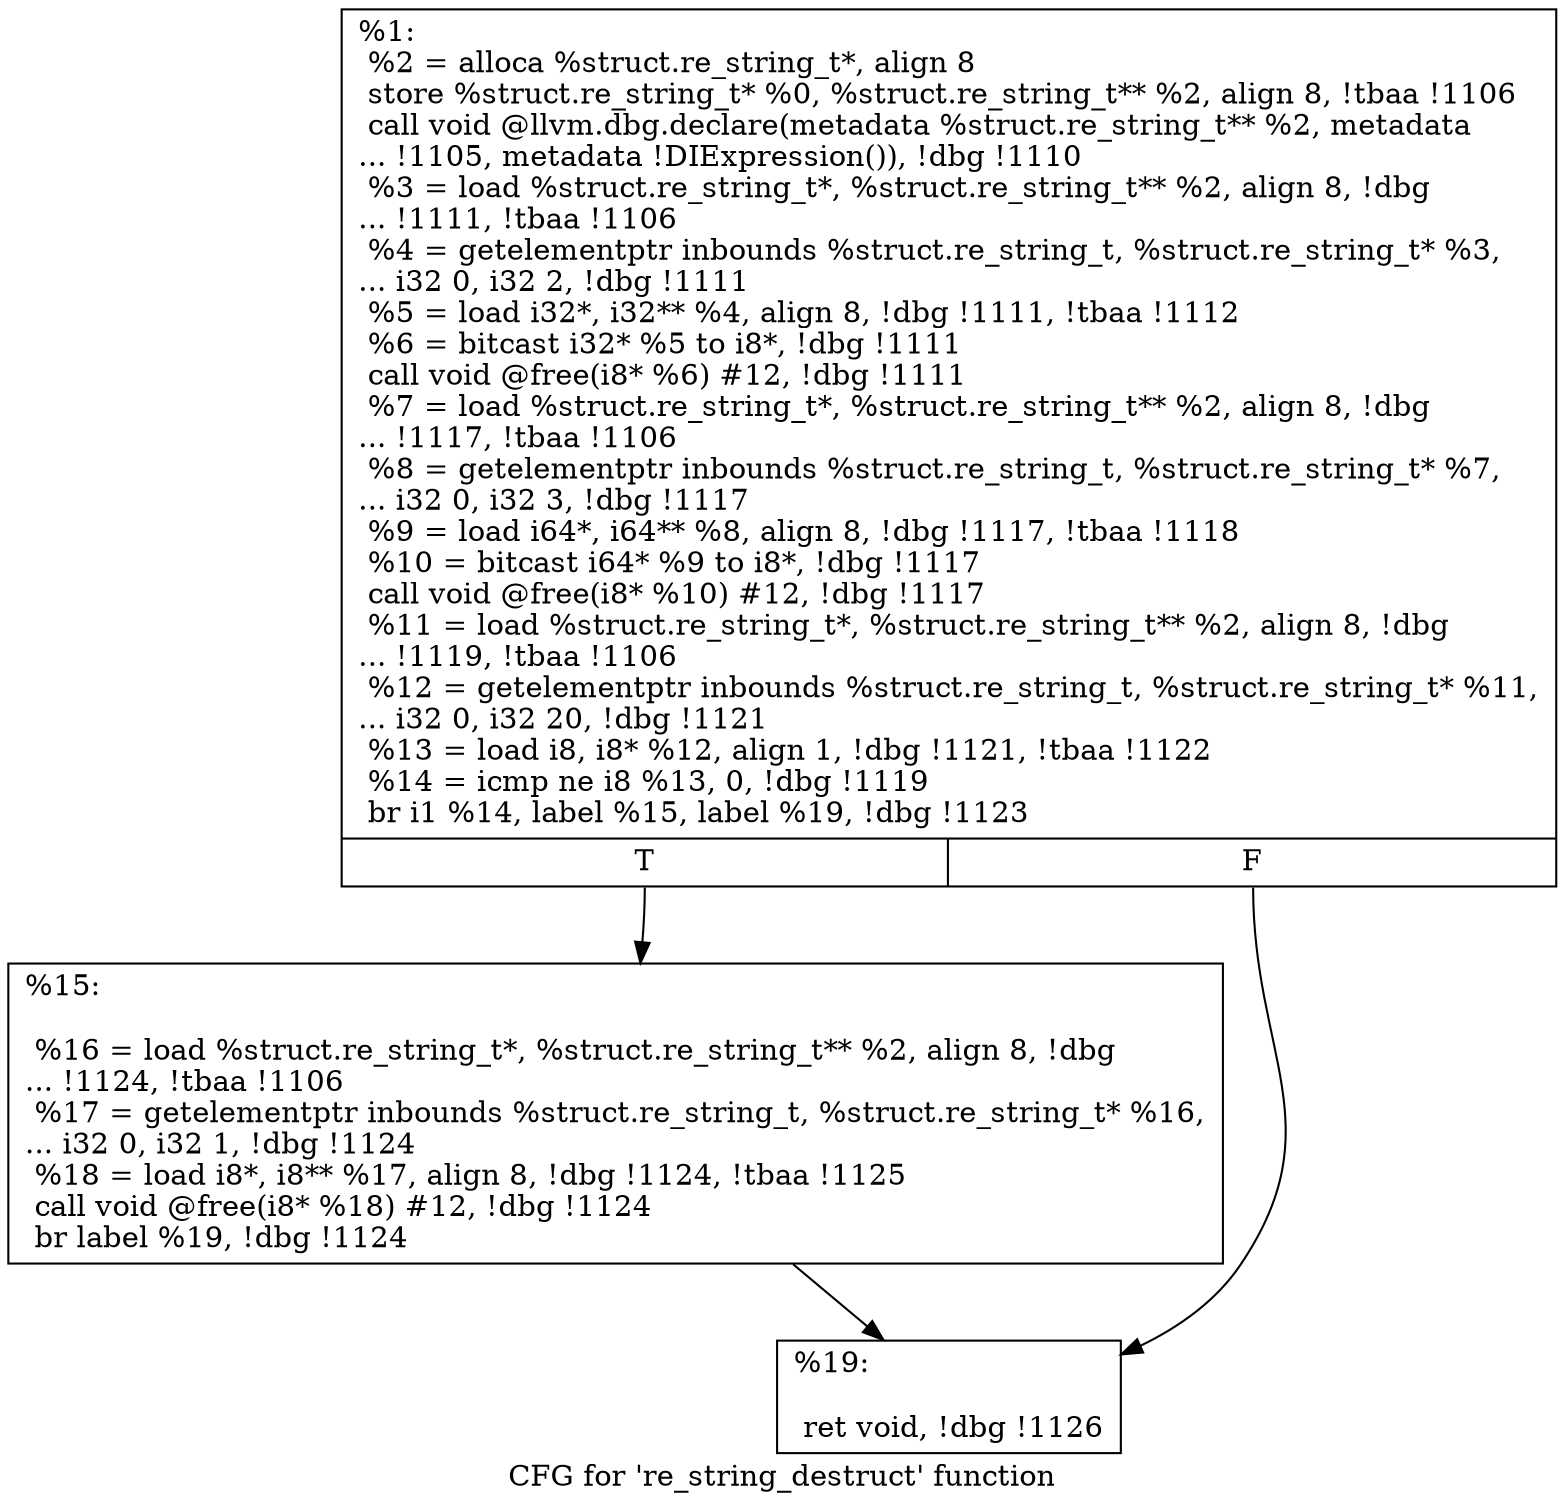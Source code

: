 digraph "CFG for 're_string_destruct' function" {
	label="CFG for 're_string_destruct' function";

	Node0xac2eb0 [shape=record,label="{%1:\l  %2 = alloca %struct.re_string_t*, align 8\l  store %struct.re_string_t* %0, %struct.re_string_t** %2, align 8, !tbaa !1106\l  call void @llvm.dbg.declare(metadata %struct.re_string_t** %2, metadata\l... !1105, metadata !DIExpression()), !dbg !1110\l  %3 = load %struct.re_string_t*, %struct.re_string_t** %2, align 8, !dbg\l... !1111, !tbaa !1106\l  %4 = getelementptr inbounds %struct.re_string_t, %struct.re_string_t* %3,\l... i32 0, i32 2, !dbg !1111\l  %5 = load i32*, i32** %4, align 8, !dbg !1111, !tbaa !1112\l  %6 = bitcast i32* %5 to i8*, !dbg !1111\l  call void @free(i8* %6) #12, !dbg !1111\l  %7 = load %struct.re_string_t*, %struct.re_string_t** %2, align 8, !dbg\l... !1117, !tbaa !1106\l  %8 = getelementptr inbounds %struct.re_string_t, %struct.re_string_t* %7,\l... i32 0, i32 3, !dbg !1117\l  %9 = load i64*, i64** %8, align 8, !dbg !1117, !tbaa !1118\l  %10 = bitcast i64* %9 to i8*, !dbg !1117\l  call void @free(i8* %10) #12, !dbg !1117\l  %11 = load %struct.re_string_t*, %struct.re_string_t** %2, align 8, !dbg\l... !1119, !tbaa !1106\l  %12 = getelementptr inbounds %struct.re_string_t, %struct.re_string_t* %11,\l... i32 0, i32 20, !dbg !1121\l  %13 = load i8, i8* %12, align 1, !dbg !1121, !tbaa !1122\l  %14 = icmp ne i8 %13, 0, !dbg !1119\l  br i1 %14, label %15, label %19, !dbg !1123\l|{<s0>T|<s1>F}}"];
	Node0xac2eb0:s0 -> Node0xac5a30;
	Node0xac2eb0:s1 -> Node0xac5a80;
	Node0xac5a30 [shape=record,label="{%15:\l\l  %16 = load %struct.re_string_t*, %struct.re_string_t** %2, align 8, !dbg\l... !1124, !tbaa !1106\l  %17 = getelementptr inbounds %struct.re_string_t, %struct.re_string_t* %16,\l... i32 0, i32 1, !dbg !1124\l  %18 = load i8*, i8** %17, align 8, !dbg !1124, !tbaa !1125\l  call void @free(i8* %18) #12, !dbg !1124\l  br label %19, !dbg !1124\l}"];
	Node0xac5a30 -> Node0xac5a80;
	Node0xac5a80 [shape=record,label="{%19:\l\l  ret void, !dbg !1126\l}"];
}
